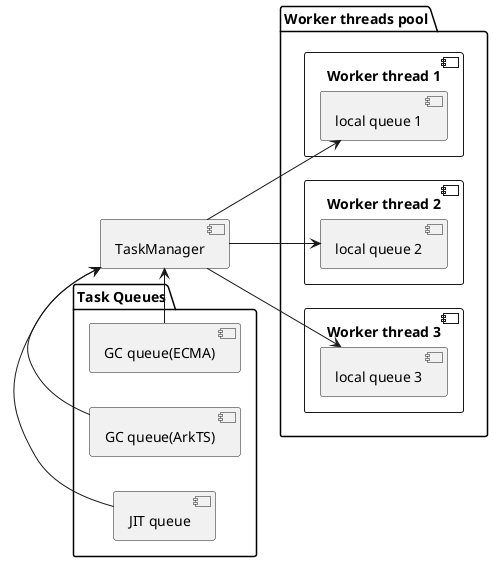 @startuml
left to right direction

package "Task Queues" {
  [GC queue(ECMA)]
  [GC queue(ArkTS)]
  [JIT queue]
}

[GC queue(ECMA)] -> TaskManager
[GC queue(ArkTS)] -> TaskManager
[JIT queue] -> TaskManager


package "Worker threads pool" {
  component "Worker thread 1" {
    [TaskManager] --> [local queue 1]
  }
  component "Worker thread 2" {
    [TaskManager] --> [local queue 2]
  }
  component "Worker thread 3" {
    [TaskManager] --> [local queue 3]
  } 
}

component TaskManager {
}

@enduml